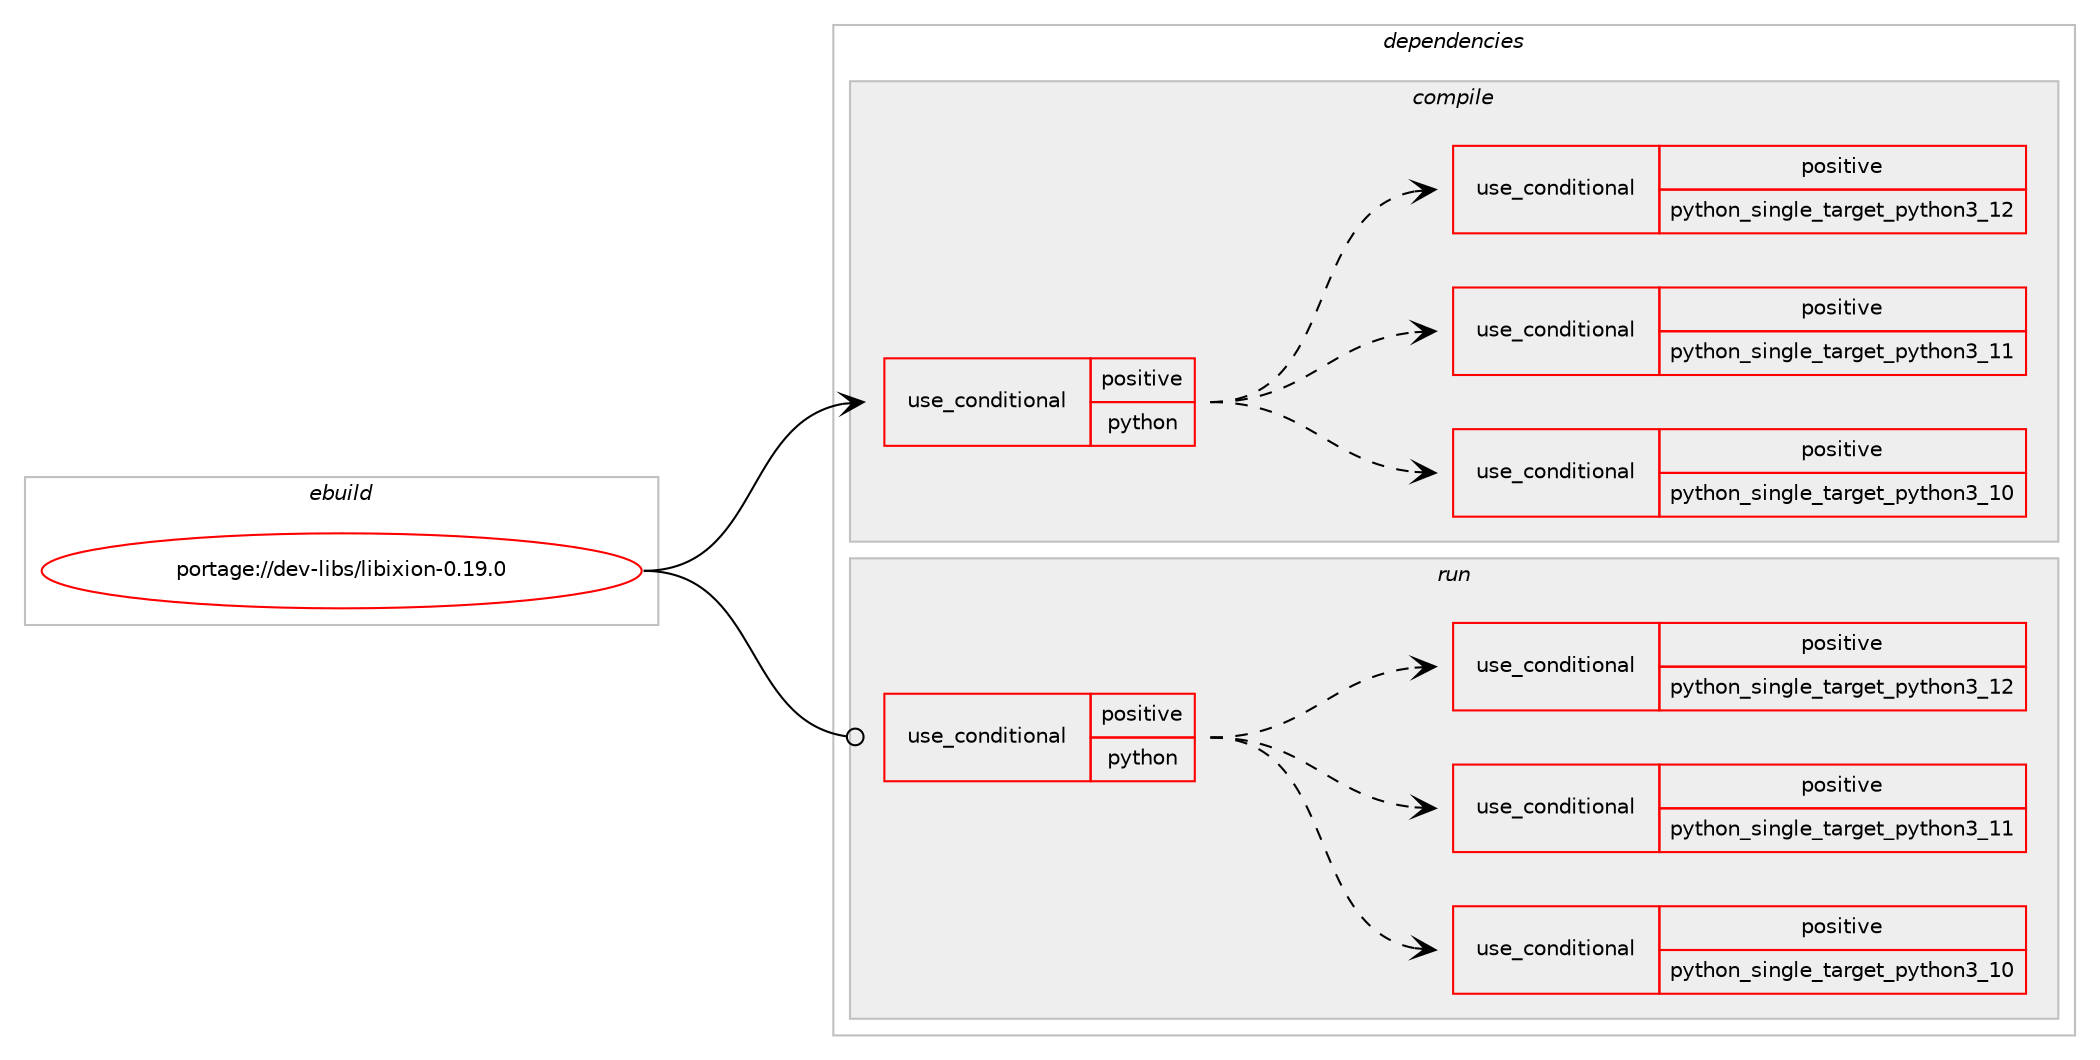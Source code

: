 digraph prolog {

# *************
# Graph options
# *************

newrank=true;
concentrate=true;
compound=true;
graph [rankdir=LR,fontname=Helvetica,fontsize=10,ranksep=1.5];#, ranksep=2.5, nodesep=0.2];
edge  [arrowhead=vee];
node  [fontname=Helvetica,fontsize=10];

# **********
# The ebuild
# **********

subgraph cluster_leftcol {
color=gray;
rank=same;
label=<<i>ebuild</i>>;
id [label="portage://dev-libs/libixion-0.19.0", color=red, width=4, href="../dev-libs/libixion-0.19.0.svg"];
}

# ****************
# The dependencies
# ****************

subgraph cluster_midcol {
color=gray;
label=<<i>dependencies</i>>;
subgraph cluster_compile {
fillcolor="#eeeeee";
style=filled;
label=<<i>compile</i>>;
subgraph cond26132 {
dependency55941 [label=<<TABLE BORDER="0" CELLBORDER="1" CELLSPACING="0" CELLPADDING="4"><TR><TD ROWSPAN="3" CELLPADDING="10">use_conditional</TD></TR><TR><TD>positive</TD></TR><TR><TD>python</TD></TR></TABLE>>, shape=none, color=red];
subgraph cond26133 {
dependency55942 [label=<<TABLE BORDER="0" CELLBORDER="1" CELLSPACING="0" CELLPADDING="4"><TR><TD ROWSPAN="3" CELLPADDING="10">use_conditional</TD></TR><TR><TD>positive</TD></TR><TR><TD>python_single_target_python3_10</TD></TR></TABLE>>, shape=none, color=red];
# *** BEGIN UNKNOWN DEPENDENCY TYPE (TODO) ***
# dependency55942 -> package_dependency(portage://dev-libs/libixion-0.19.0,install,no,dev-lang,python,none,[,,],[slot(3.10)],[])
# *** END UNKNOWN DEPENDENCY TYPE (TODO) ***

}
dependency55941:e -> dependency55942:w [weight=20,style="dashed",arrowhead="vee"];
subgraph cond26134 {
dependency55943 [label=<<TABLE BORDER="0" CELLBORDER="1" CELLSPACING="0" CELLPADDING="4"><TR><TD ROWSPAN="3" CELLPADDING="10">use_conditional</TD></TR><TR><TD>positive</TD></TR><TR><TD>python_single_target_python3_11</TD></TR></TABLE>>, shape=none, color=red];
# *** BEGIN UNKNOWN DEPENDENCY TYPE (TODO) ***
# dependency55943 -> package_dependency(portage://dev-libs/libixion-0.19.0,install,no,dev-lang,python,none,[,,],[slot(3.11)],[])
# *** END UNKNOWN DEPENDENCY TYPE (TODO) ***

}
dependency55941:e -> dependency55943:w [weight=20,style="dashed",arrowhead="vee"];
subgraph cond26135 {
dependency55944 [label=<<TABLE BORDER="0" CELLBORDER="1" CELLSPACING="0" CELLPADDING="4"><TR><TD ROWSPAN="3" CELLPADDING="10">use_conditional</TD></TR><TR><TD>positive</TD></TR><TR><TD>python_single_target_python3_12</TD></TR></TABLE>>, shape=none, color=red];
# *** BEGIN UNKNOWN DEPENDENCY TYPE (TODO) ***
# dependency55944 -> package_dependency(portage://dev-libs/libixion-0.19.0,install,no,dev-lang,python,none,[,,],[slot(3.12)],[])
# *** END UNKNOWN DEPENDENCY TYPE (TODO) ***

}
dependency55941:e -> dependency55944:w [weight=20,style="dashed",arrowhead="vee"];
}
id:e -> dependency55941:w [weight=20,style="solid",arrowhead="vee"];
# *** BEGIN UNKNOWN DEPENDENCY TYPE (TODO) ***
# id -> package_dependency(portage://dev-libs/libixion-0.19.0,install,no,dev-libs,boost,none,[,,],any_same_slot,[])
# *** END UNKNOWN DEPENDENCY TYPE (TODO) ***

# *** BEGIN UNKNOWN DEPENDENCY TYPE (TODO) ***
# id -> package_dependency(portage://dev-libs/libixion-0.19.0,install,no,dev-util,mdds,none,[,,],[slot(1),subslot(2.1)],[])
# *** END UNKNOWN DEPENDENCY TYPE (TODO) ***

}
subgraph cluster_compileandrun {
fillcolor="#eeeeee";
style=filled;
label=<<i>compile and run</i>>;
}
subgraph cluster_run {
fillcolor="#eeeeee";
style=filled;
label=<<i>run</i>>;
subgraph cond26136 {
dependency55945 [label=<<TABLE BORDER="0" CELLBORDER="1" CELLSPACING="0" CELLPADDING="4"><TR><TD ROWSPAN="3" CELLPADDING="10">use_conditional</TD></TR><TR><TD>positive</TD></TR><TR><TD>python</TD></TR></TABLE>>, shape=none, color=red];
subgraph cond26137 {
dependency55946 [label=<<TABLE BORDER="0" CELLBORDER="1" CELLSPACING="0" CELLPADDING="4"><TR><TD ROWSPAN="3" CELLPADDING="10">use_conditional</TD></TR><TR><TD>positive</TD></TR><TR><TD>python_single_target_python3_10</TD></TR></TABLE>>, shape=none, color=red];
# *** BEGIN UNKNOWN DEPENDENCY TYPE (TODO) ***
# dependency55946 -> package_dependency(portage://dev-libs/libixion-0.19.0,run,no,dev-lang,python,none,[,,],[slot(3.10)],[])
# *** END UNKNOWN DEPENDENCY TYPE (TODO) ***

}
dependency55945:e -> dependency55946:w [weight=20,style="dashed",arrowhead="vee"];
subgraph cond26138 {
dependency55947 [label=<<TABLE BORDER="0" CELLBORDER="1" CELLSPACING="0" CELLPADDING="4"><TR><TD ROWSPAN="3" CELLPADDING="10">use_conditional</TD></TR><TR><TD>positive</TD></TR><TR><TD>python_single_target_python3_11</TD></TR></TABLE>>, shape=none, color=red];
# *** BEGIN UNKNOWN DEPENDENCY TYPE (TODO) ***
# dependency55947 -> package_dependency(portage://dev-libs/libixion-0.19.0,run,no,dev-lang,python,none,[,,],[slot(3.11)],[])
# *** END UNKNOWN DEPENDENCY TYPE (TODO) ***

}
dependency55945:e -> dependency55947:w [weight=20,style="dashed",arrowhead="vee"];
subgraph cond26139 {
dependency55948 [label=<<TABLE BORDER="0" CELLBORDER="1" CELLSPACING="0" CELLPADDING="4"><TR><TD ROWSPAN="3" CELLPADDING="10">use_conditional</TD></TR><TR><TD>positive</TD></TR><TR><TD>python_single_target_python3_12</TD></TR></TABLE>>, shape=none, color=red];
# *** BEGIN UNKNOWN DEPENDENCY TYPE (TODO) ***
# dependency55948 -> package_dependency(portage://dev-libs/libixion-0.19.0,run,no,dev-lang,python,none,[,,],[slot(3.12)],[])
# *** END UNKNOWN DEPENDENCY TYPE (TODO) ***

}
dependency55945:e -> dependency55948:w [weight=20,style="dashed",arrowhead="vee"];
}
id:e -> dependency55945:w [weight=20,style="solid",arrowhead="odot"];
# *** BEGIN UNKNOWN DEPENDENCY TYPE (TODO) ***
# id -> package_dependency(portage://dev-libs/libixion-0.19.0,run,no,dev-libs,boost,none,[,,],any_same_slot,[])
# *** END UNKNOWN DEPENDENCY TYPE (TODO) ***

# *** BEGIN UNKNOWN DEPENDENCY TYPE (TODO) ***
# id -> package_dependency(portage://dev-libs/libixion-0.19.0,run,no,dev-util,mdds,none,[,,],[slot(1),subslot(2.1)],[])
# *** END UNKNOWN DEPENDENCY TYPE (TODO) ***

}
}

# **************
# The candidates
# **************

subgraph cluster_choices {
rank=same;
color=gray;
label=<<i>candidates</i>>;

}

}
